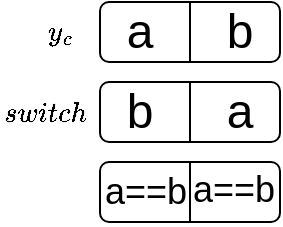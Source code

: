 <mxfile version="13.9.7" type="github">
  <diagram id="iu_H0c_fmBkkq0BAUeCY" name="Page-1">
    <mxGraphModel dx="529" dy="257" grid="1" gridSize="10" guides="1" tooltips="1" connect="1" arrows="1" fold="1" page="1" pageScale="1" pageWidth="827" pageHeight="1169" math="1" shadow="0">
      <root>
        <mxCell id="0" />
        <mxCell id="1" parent="0" />
        <mxCell id="-BImq0YFWKwRjlf6lc_o-2" value="" style="rounded=1;whiteSpace=wrap;html=1;" vertex="1" parent="1">
          <mxGeometry x="200" y="110" width="90" height="30" as="geometry" />
        </mxCell>
        <mxCell id="-BImq0YFWKwRjlf6lc_o-4" value="" style="endArrow=none;html=1;exitX=0.5;exitY=1;exitDx=0;exitDy=0;entryX=0.5;entryY=0;entryDx=0;entryDy=0;" edge="1" parent="1" source="-BImq0YFWKwRjlf6lc_o-2" target="-BImq0YFWKwRjlf6lc_o-2">
          <mxGeometry width="50" height="50" relative="1" as="geometry">
            <mxPoint x="190" y="150" as="sourcePoint" />
            <mxPoint x="240" y="100" as="targetPoint" />
          </mxGeometry>
        </mxCell>
        <mxCell id="-BImq0YFWKwRjlf6lc_o-6" value="&lt;font style=&quot;font-size: 24px&quot;&gt;a&lt;/font&gt;" style="text;html=1;strokeColor=none;fillColor=none;align=center;verticalAlign=middle;whiteSpace=wrap;rounded=0;" vertex="1" parent="1">
          <mxGeometry x="200" y="115" width="40" height="20" as="geometry" />
        </mxCell>
        <mxCell id="-BImq0YFWKwRjlf6lc_o-7" value="&lt;font style=&quot;font-size: 24px&quot;&gt;b&lt;/font&gt;" style="text;html=1;strokeColor=none;fillColor=none;align=center;verticalAlign=middle;whiteSpace=wrap;rounded=0;" vertex="1" parent="1">
          <mxGeometry x="250" y="115" width="40" height="20" as="geometry" />
        </mxCell>
        <mxCell id="-BImq0YFWKwRjlf6lc_o-9" value="" style="rounded=1;whiteSpace=wrap;html=1;" vertex="1" parent="1">
          <mxGeometry x="200" y="150" width="90" height="30" as="geometry" />
        </mxCell>
        <mxCell id="-BImq0YFWKwRjlf6lc_o-10" value="" style="endArrow=none;html=1;exitX=0.5;exitY=1;exitDx=0;exitDy=0;entryX=0.5;entryY=0;entryDx=0;entryDy=0;" edge="1" parent="1" source="-BImq0YFWKwRjlf6lc_o-9" target="-BImq0YFWKwRjlf6lc_o-9">
          <mxGeometry width="50" height="50" relative="1" as="geometry">
            <mxPoint x="190" y="190" as="sourcePoint" />
            <mxPoint x="240" y="140" as="targetPoint" />
          </mxGeometry>
        </mxCell>
        <mxCell id="-BImq0YFWKwRjlf6lc_o-11" value="&lt;font style=&quot;font-size: 24px&quot;&gt;b&lt;/font&gt;" style="text;html=1;strokeColor=none;fillColor=none;align=center;verticalAlign=middle;whiteSpace=wrap;rounded=0;" vertex="1" parent="1">
          <mxGeometry x="200" y="155" width="40" height="20" as="geometry" />
        </mxCell>
        <mxCell id="-BImq0YFWKwRjlf6lc_o-12" value="&lt;font style=&quot;font-size: 24px&quot;&gt;a&lt;/font&gt;" style="text;html=1;strokeColor=none;fillColor=none;align=center;verticalAlign=middle;whiteSpace=wrap;rounded=0;" vertex="1" parent="1">
          <mxGeometry x="250" y="155" width="40" height="20" as="geometry" />
        </mxCell>
        <mxCell id="-BImq0YFWKwRjlf6lc_o-14" value="$$switch$$" style="text;whiteSpace=wrap;html=1;" vertex="1" parent="1">
          <mxGeometry x="150" y="140" width="60" height="30" as="geometry" />
        </mxCell>
        <mxCell id="-BImq0YFWKwRjlf6lc_o-16" value="$$y_c$$" style="text;html=1;strokeColor=none;fillColor=none;align=center;verticalAlign=middle;whiteSpace=wrap;rounded=0;" vertex="1" parent="1">
          <mxGeometry x="160" y="115" width="40" height="20" as="geometry" />
        </mxCell>
        <mxCell id="-BImq0YFWKwRjlf6lc_o-18" style="edgeStyle=orthogonalEdgeStyle;rounded=0;orthogonalLoop=1;jettySize=auto;html=1;exitX=0.5;exitY=1;exitDx=0;exitDy=0;" edge="1" parent="1">
          <mxGeometry relative="1" as="geometry">
            <mxPoint x="180" y="170" as="sourcePoint" />
            <mxPoint x="180" y="170" as="targetPoint" />
          </mxGeometry>
        </mxCell>
        <mxCell id="-BImq0YFWKwRjlf6lc_o-19" style="edgeStyle=orthogonalEdgeStyle;rounded=0;orthogonalLoop=1;jettySize=auto;html=1;exitX=0.5;exitY=1;exitDx=0;exitDy=0;" edge="1" parent="1" source="-BImq0YFWKwRjlf6lc_o-14" target="-BImq0YFWKwRjlf6lc_o-14">
          <mxGeometry relative="1" as="geometry" />
        </mxCell>
        <mxCell id="-BImq0YFWKwRjlf6lc_o-21" value="" style="rounded=1;whiteSpace=wrap;html=1;" vertex="1" parent="1">
          <mxGeometry x="200" y="190" width="90" height="30" as="geometry" />
        </mxCell>
        <mxCell id="-BImq0YFWKwRjlf6lc_o-22" value="" style="endArrow=none;html=1;exitX=0.5;exitY=1;exitDx=0;exitDy=0;entryX=0.5;entryY=0;entryDx=0;entryDy=0;" edge="1" parent="1" source="-BImq0YFWKwRjlf6lc_o-21" target="-BImq0YFWKwRjlf6lc_o-21">
          <mxGeometry width="50" height="50" relative="1" as="geometry">
            <mxPoint x="190" y="230" as="sourcePoint" />
            <mxPoint x="240" y="180" as="targetPoint" />
          </mxGeometry>
        </mxCell>
        <mxCell id="-BImq0YFWKwRjlf6lc_o-23" value="&lt;font style=&quot;font-size: 18px&quot;&gt;a==b&lt;/font&gt;" style="text;html=1;strokeColor=none;fillColor=none;align=center;verticalAlign=middle;whiteSpace=wrap;rounded=0;" vertex="1" parent="1">
          <mxGeometry x="247" y="194" width="40" height="20" as="geometry" />
        </mxCell>
        <mxCell id="-BImq0YFWKwRjlf6lc_o-25" style="edgeStyle=orthogonalEdgeStyle;rounded=0;orthogonalLoop=1;jettySize=auto;html=1;exitX=0.5;exitY=1;exitDx=0;exitDy=0;" edge="1" parent="1">
          <mxGeometry relative="1" as="geometry">
            <mxPoint x="180" y="210" as="sourcePoint" />
            <mxPoint x="180" y="210" as="targetPoint" />
          </mxGeometry>
        </mxCell>
        <mxCell id="-BImq0YFWKwRjlf6lc_o-26" style="edgeStyle=orthogonalEdgeStyle;rounded=0;orthogonalLoop=1;jettySize=auto;html=1;exitX=0.5;exitY=1;exitDx=0;exitDy=0;" edge="1" parent="1">
          <mxGeometry relative="1" as="geometry">
            <mxPoint x="180" y="210" as="sourcePoint" />
            <mxPoint x="180" y="210" as="targetPoint" />
          </mxGeometry>
        </mxCell>
        <mxCell id="-BImq0YFWKwRjlf6lc_o-27" value="&lt;font style=&quot;font-size: 18px&quot;&gt;a==b&lt;/font&gt;" style="text;html=1;strokeColor=none;fillColor=none;align=center;verticalAlign=middle;whiteSpace=wrap;rounded=0;" vertex="1" parent="1">
          <mxGeometry x="203" y="195" width="40" height="20" as="geometry" />
        </mxCell>
      </root>
    </mxGraphModel>
  </diagram>
</mxfile>
